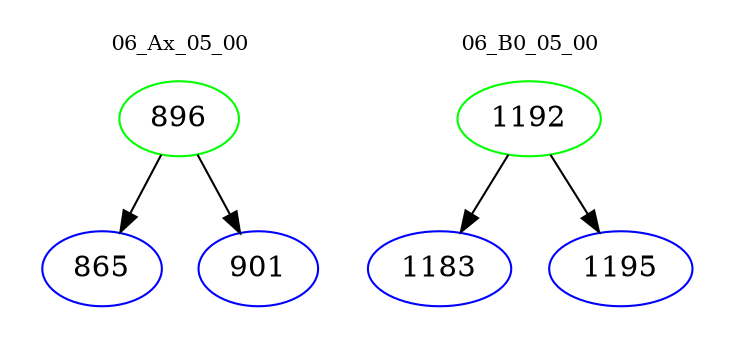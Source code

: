 digraph{
subgraph cluster_0 {
color = white
label = "06_Ax_05_00";
fontsize=10;
T0_896 [label="896", color="green"]
T0_896 -> T0_865 [color="black"]
T0_865 [label="865", color="blue"]
T0_896 -> T0_901 [color="black"]
T0_901 [label="901", color="blue"]
}
subgraph cluster_1 {
color = white
label = "06_B0_05_00";
fontsize=10;
T1_1192 [label="1192", color="green"]
T1_1192 -> T1_1183 [color="black"]
T1_1183 [label="1183", color="blue"]
T1_1192 -> T1_1195 [color="black"]
T1_1195 [label="1195", color="blue"]
}
}

